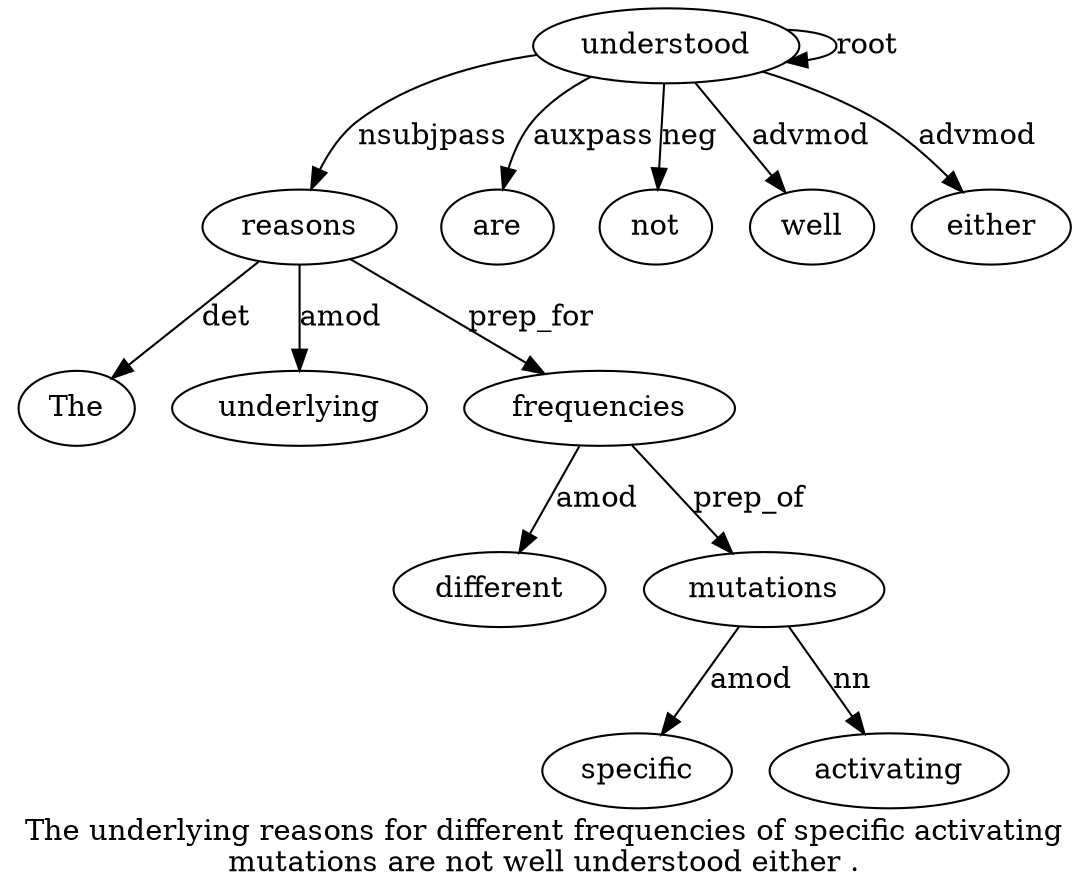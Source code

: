 digraph "The underlying reasons for different frequencies of specific activating mutations are not well understood either ." {
label="The underlying reasons for different frequencies of specific activating
mutations are not well understood either .";
reasons3 [style=filled, fillcolor=white, label=reasons];
The1 [style=filled, fillcolor=white, label=The];
reasons3 -> The1  [label=det];
underlying2 [style=filled, fillcolor=white, label=underlying];
reasons3 -> underlying2  [label=amod];
understood14 [style=filled, fillcolor=white, label=understood];
understood14 -> reasons3  [label=nsubjpass];
frequencies6 [style=filled, fillcolor=white, label=frequencies];
different5 [style=filled, fillcolor=white, label=different];
frequencies6 -> different5  [label=amod];
reasons3 -> frequencies6  [label=prep_for];
mutations10 [style=filled, fillcolor=white, label=mutations];
specific8 [style=filled, fillcolor=white, label=specific];
mutations10 -> specific8  [label=amod];
activating9 [style=filled, fillcolor=white, label=activating];
mutations10 -> activating9  [label=nn];
frequencies6 -> mutations10  [label=prep_of];
are11 [style=filled, fillcolor=white, label=are];
understood14 -> are11  [label=auxpass];
not12 [style=filled, fillcolor=white, label=not];
understood14 -> not12  [label=neg];
well13 [style=filled, fillcolor=white, label=well];
understood14 -> well13  [label=advmod];
understood14 -> understood14  [label=root];
either15 [style=filled, fillcolor=white, label=either];
understood14 -> either15  [label=advmod];
}
